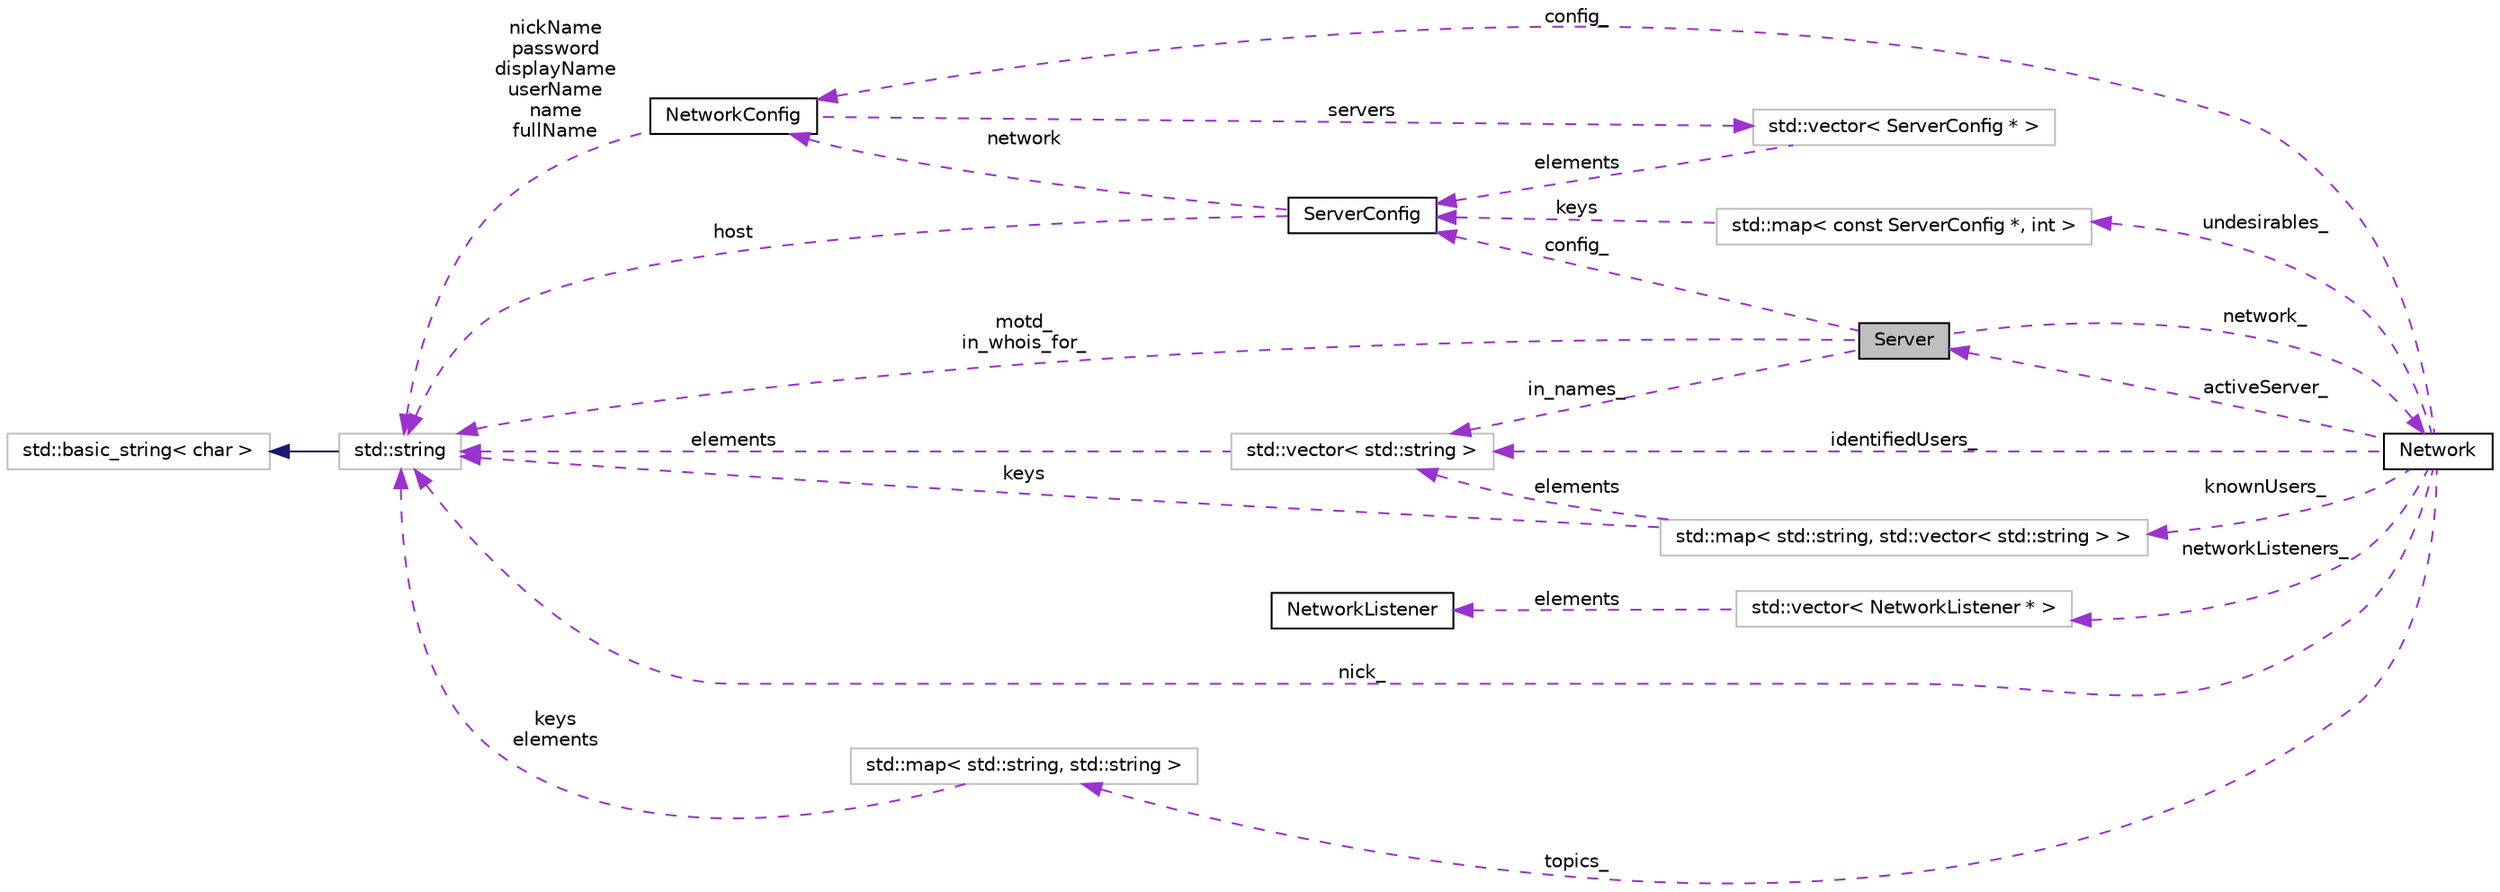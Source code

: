 digraph G
{
  edge [fontname="Helvetica",fontsize="10",labelfontname="Helvetica",labelfontsize="10"];
  node [fontname="Helvetica",fontsize="10",shape=record];
  rankdir=LR;
  Node1 [label="Server",height=0.2,width=0.4,color="black", fillcolor="grey75", style="filled" fontcolor="black"];
  Node2 -> Node1 [dir=back,color="darkorchid3",fontsize="10",style="dashed",label="config_",fontname="Helvetica"];
  Node2 [label="ServerConfig",height=0.2,width=0.4,color="black", fillcolor="white", style="filled",URL="$struct_server_config.html"];
  Node3 -> Node2 [dir=back,color="darkorchid3",fontsize="10",style="dashed",label="network",fontname="Helvetica"];
  Node3 [label="NetworkConfig",height=0.2,width=0.4,color="black", fillcolor="white", style="filled",URL="$struct_network_config.html"];
  Node4 -> Node3 [dir=back,color="darkorchid3",fontsize="10",style="dashed",label="nickName\npassword\ndisplayName\nuserName\nname\nfullName",fontname="Helvetica"];
  Node4 [label="std::string",height=0.2,width=0.4,color="grey75", fillcolor="white", style="filled",tooltip="STL class."];
  Node5 -> Node4 [dir=back,color="midnightblue",fontsize="10",style="solid",fontname="Helvetica"];
  Node5 [label="std::basic_string\< char \>",height=0.2,width=0.4,color="grey75", fillcolor="white", style="filled",tooltip="STL class."];
  Node6 -> Node3 [dir=back,color="darkorchid3",fontsize="10",style="dashed",label="servers",fontname="Helvetica"];
  Node6 [label="std::vector\< ServerConfig * \>",height=0.2,width=0.4,color="grey75", fillcolor="white", style="filled"];
  Node2 -> Node6 [dir=back,color="darkorchid3",fontsize="10",style="dashed",label="elements",fontname="Helvetica"];
  Node4 -> Node2 [dir=back,color="darkorchid3",fontsize="10",style="dashed",label="host",fontname="Helvetica"];
  Node7 -> Node1 [dir=back,color="darkorchid3",fontsize="10",style="dashed",label="network_",fontname="Helvetica"];
  Node7 [label="Network",height=0.2,width=0.4,color="black", fillcolor="white", style="filled",URL="$class_network.html"];
  Node1 -> Node7 [dir=back,color="darkorchid3",fontsize="10",style="dashed",label="activeServer_",fontname="Helvetica"];
  Node8 -> Node7 [dir=back,color="darkorchid3",fontsize="10",style="dashed",label="networkListeners_",fontname="Helvetica"];
  Node8 [label="std::vector\< NetworkListener * \>",height=0.2,width=0.4,color="grey75", fillcolor="white", style="filled"];
  Node9 -> Node8 [dir=back,color="darkorchid3",fontsize="10",style="dashed",label="elements",fontname="Helvetica"];
  Node9 [label="NetworkListener",height=0.2,width=0.4,color="black", fillcolor="white", style="filled",URL="$class_network_listener.html"];
  Node3 -> Node7 [dir=back,color="darkorchid3",fontsize="10",style="dashed",label="config_",fontname="Helvetica"];
  Node10 -> Node7 [dir=back,color="darkorchid3",fontsize="10",style="dashed",label="knownUsers_",fontname="Helvetica"];
  Node10 [label="std::map\< std::string, std::vector\< std::string \> \>",height=0.2,width=0.4,color="grey75", fillcolor="white", style="filled"];
  Node4 -> Node10 [dir=back,color="darkorchid3",fontsize="10",style="dashed",label="keys",fontname="Helvetica"];
  Node11 -> Node10 [dir=back,color="darkorchid3",fontsize="10",style="dashed",label="elements",fontname="Helvetica"];
  Node11 [label="std::vector\< std::string \>",height=0.2,width=0.4,color="grey75", fillcolor="white", style="filled"];
  Node4 -> Node11 [dir=back,color="darkorchid3",fontsize="10",style="dashed",label="elements",fontname="Helvetica"];
  Node4 -> Node7 [dir=back,color="darkorchid3",fontsize="10",style="dashed",label="nick_",fontname="Helvetica"];
  Node12 -> Node7 [dir=back,color="darkorchid3",fontsize="10",style="dashed",label="topics_",fontname="Helvetica"];
  Node12 [label="std::map\< std::string, std::string \>",height=0.2,width=0.4,color="grey75", fillcolor="white", style="filled"];
  Node4 -> Node12 [dir=back,color="darkorchid3",fontsize="10",style="dashed",label="keys\nelements",fontname="Helvetica"];
  Node13 -> Node7 [dir=back,color="darkorchid3",fontsize="10",style="dashed",label="undesirables_",fontname="Helvetica"];
  Node13 [label="std::map\< const ServerConfig *, int \>",height=0.2,width=0.4,color="grey75", fillcolor="white", style="filled"];
  Node2 -> Node13 [dir=back,color="darkorchid3",fontsize="10",style="dashed",label="keys",fontname="Helvetica"];
  Node11 -> Node7 [dir=back,color="darkorchid3",fontsize="10",style="dashed",label="identifiedUsers_",fontname="Helvetica"];
  Node4 -> Node1 [dir=back,color="darkorchid3",fontsize="10",style="dashed",label="motd_\nin_whois_for_",fontname="Helvetica"];
  Node11 -> Node1 [dir=back,color="darkorchid3",fontsize="10",style="dashed",label="in_names_",fontname="Helvetica"];
}

